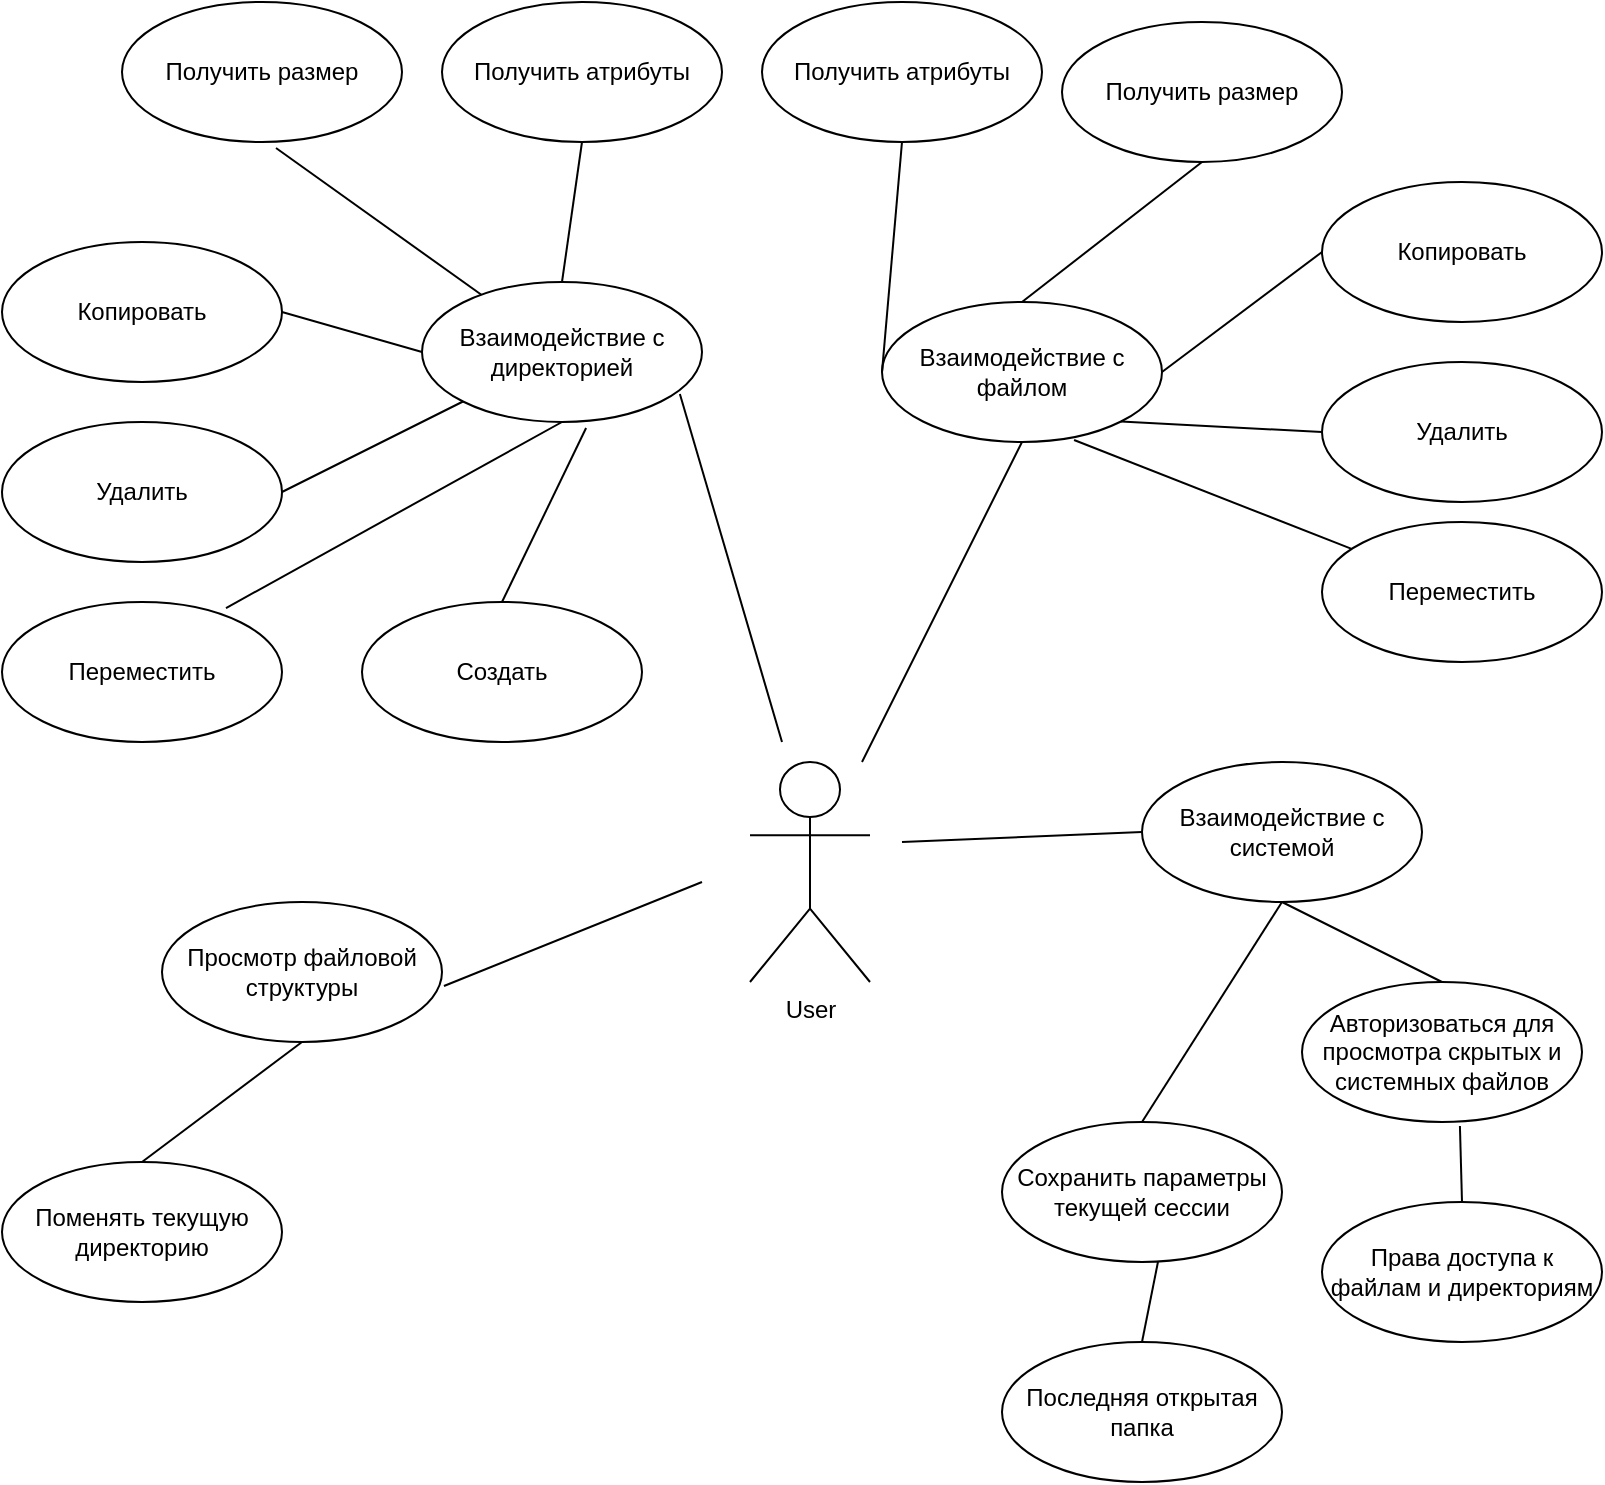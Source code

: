 <mxfile version="16.2.6" type="device" pages="3"><diagram id="1OccX6NZUnL3Q1Y5Yl3M" name="Диаграмма прецедентов"><mxGraphModel dx="2062" dy="1140" grid="1" gridSize="10" guides="1" tooltips="1" connect="1" arrows="1" fold="1" page="1" pageScale="1" pageWidth="827" pageHeight="1169" math="0" shadow="0"><root><mxCell id="0"/><mxCell id="1" parent="0"/><object label="&lt;div&gt;User&lt;/div&gt;" id="pg5x2HWU_7nbOaBpCh3G-1"><mxCell style="shape=umlActor;verticalLabelPosition=bottom;verticalAlign=top;html=1;" vertex="1" parent="1"><mxGeometry x="384" y="400" width="60" height="110" as="geometry"/></mxCell></object><mxCell id="pg5x2HWU_7nbOaBpCh3G-3" value="Просмотр файловой структуры" style="ellipse;whiteSpace=wrap;html=1;" vertex="1" parent="1"><mxGeometry x="90" y="470" width="140" height="70" as="geometry"/></mxCell><mxCell id="pg5x2HWU_7nbOaBpCh3G-4" value="Поменять текущую директорию" style="ellipse;whiteSpace=wrap;html=1;" vertex="1" parent="1"><mxGeometry x="10" y="600" width="140" height="70" as="geometry"/></mxCell><mxCell id="pg5x2HWU_7nbOaBpCh3G-5" value="" style="endArrow=none;html=1;rounded=0;entryX=1.007;entryY=0.6;entryDx=0;entryDy=0;entryPerimeter=0;" edge="1" parent="1" target="pg5x2HWU_7nbOaBpCh3G-3"><mxGeometry width="50" height="50" relative="1" as="geometry"><mxPoint x="360" y="460" as="sourcePoint"/><mxPoint x="440" y="550" as="targetPoint"/></mxGeometry></mxCell><mxCell id="pg5x2HWU_7nbOaBpCh3G-6" value="" style="endArrow=none;html=1;rounded=0;entryX=0.5;entryY=0;entryDx=0;entryDy=0;exitX=0.5;exitY=1;exitDx=0;exitDy=0;" edge="1" parent="1" source="pg5x2HWU_7nbOaBpCh3G-3" target="pg5x2HWU_7nbOaBpCh3G-4"><mxGeometry width="50" height="50" relative="1" as="geometry"><mxPoint x="390" y="600" as="sourcePoint"/><mxPoint x="440" y="550" as="targetPoint"/></mxGeometry></mxCell><mxCell id="pg5x2HWU_7nbOaBpCh3G-7" value="Взаимодействие с файлом" style="ellipse;whiteSpace=wrap;html=1;" vertex="1" parent="1"><mxGeometry x="450" y="170" width="140" height="70" as="geometry"/></mxCell><mxCell id="pg5x2HWU_7nbOaBpCh3G-8" value="" style="endArrow=none;html=1;rounded=0;entryX=0.5;entryY=1;entryDx=0;entryDy=0;" edge="1" parent="1" target="pg5x2HWU_7nbOaBpCh3G-7"><mxGeometry width="50" height="50" relative="1" as="geometry"><mxPoint x="440" y="400" as="sourcePoint"/><mxPoint x="440" y="550" as="targetPoint"/></mxGeometry></mxCell><mxCell id="pg5x2HWU_7nbOaBpCh3G-9" value="Получить атрибуты" style="ellipse;whiteSpace=wrap;html=1;" vertex="1" parent="1"><mxGeometry x="390" y="20" width="140" height="70" as="geometry"/></mxCell><mxCell id="pg5x2HWU_7nbOaBpCh3G-10" value="Получить размер" style="ellipse;whiteSpace=wrap;html=1;" vertex="1" parent="1"><mxGeometry x="540" y="30" width="140" height="70" as="geometry"/></mxCell><mxCell id="pg5x2HWU_7nbOaBpCh3G-12" value="" style="endArrow=none;html=1;rounded=0;exitX=0.5;exitY=0;exitDx=0;exitDy=0;entryX=0.5;entryY=1;entryDx=0;entryDy=0;" edge="1" parent="1" source="pg5x2HWU_7nbOaBpCh3G-7" target="pg5x2HWU_7nbOaBpCh3G-10"><mxGeometry width="50" height="50" relative="1" as="geometry"><mxPoint x="420" y="470" as="sourcePoint"/><mxPoint x="470" y="420" as="targetPoint"/></mxGeometry></mxCell><mxCell id="pg5x2HWU_7nbOaBpCh3G-13" value="" style="endArrow=none;html=1;rounded=0;entryX=0.5;entryY=1;entryDx=0;entryDy=0;exitX=0;exitY=0.5;exitDx=0;exitDy=0;" edge="1" parent="1" source="pg5x2HWU_7nbOaBpCh3G-7" target="pg5x2HWU_7nbOaBpCh3G-9"><mxGeometry width="50" height="50" relative="1" as="geometry"><mxPoint x="280" y="540" as="sourcePoint"/><mxPoint x="330" y="490" as="targetPoint"/></mxGeometry></mxCell><mxCell id="pg5x2HWU_7nbOaBpCh3G-14" value="Копировать" style="ellipse;whiteSpace=wrap;html=1;" vertex="1" parent="1"><mxGeometry x="670" y="110" width="140" height="70" as="geometry"/></mxCell><mxCell id="pg5x2HWU_7nbOaBpCh3G-15" value="Удалить" style="ellipse;whiteSpace=wrap;html=1;" vertex="1" parent="1"><mxGeometry x="670" y="200" width="140" height="70" as="geometry"/></mxCell><mxCell id="pg5x2HWU_7nbOaBpCh3G-16" value="" style="endArrow=none;html=1;rounded=0;entryX=0;entryY=0.5;entryDx=0;entryDy=0;exitX=1;exitY=1;exitDx=0;exitDy=0;" edge="1" parent="1" source="pg5x2HWU_7nbOaBpCh3G-7" target="pg5x2HWU_7nbOaBpCh3G-15"><mxGeometry width="50" height="50" relative="1" as="geometry"><mxPoint x="390" y="600" as="sourcePoint"/><mxPoint x="440" y="550" as="targetPoint"/></mxGeometry></mxCell><mxCell id="pg5x2HWU_7nbOaBpCh3G-17" value="" style="endArrow=none;html=1;rounded=0;entryX=0;entryY=0.5;entryDx=0;entryDy=0;exitX=1;exitY=0.5;exitDx=0;exitDy=0;" edge="1" parent="1" source="pg5x2HWU_7nbOaBpCh3G-7" target="pg5x2HWU_7nbOaBpCh3G-14"><mxGeometry width="50" height="50" relative="1" as="geometry"><mxPoint x="390" y="600" as="sourcePoint"/><mxPoint x="440" y="550" as="targetPoint"/></mxGeometry></mxCell><mxCell id="pg5x2HWU_7nbOaBpCh3G-18" value="&lt;div&gt;Переместить&lt;/div&gt;" style="ellipse;whiteSpace=wrap;html=1;" vertex="1" parent="1"><mxGeometry x="670" y="280" width="140" height="70" as="geometry"/></mxCell><mxCell id="pg5x2HWU_7nbOaBpCh3G-20" value="" style="endArrow=none;html=1;rounded=0;entryX=0.686;entryY=0.986;entryDx=0;entryDy=0;entryPerimeter=0;" edge="1" parent="1" source="pg5x2HWU_7nbOaBpCh3G-18" target="pg5x2HWU_7nbOaBpCh3G-7"><mxGeometry width="50" height="50" relative="1" as="geometry"><mxPoint x="390" y="600" as="sourcePoint"/><mxPoint x="440" y="550" as="targetPoint"/></mxGeometry></mxCell><mxCell id="pg5x2HWU_7nbOaBpCh3G-21" value="Взаимодействие с директорией" style="ellipse;whiteSpace=wrap;html=1;" vertex="1" parent="1"><mxGeometry x="220" y="160" width="140" height="70" as="geometry"/></mxCell><mxCell id="pg5x2HWU_7nbOaBpCh3G-22" value="" style="endArrow=none;html=1;rounded=0;entryX=0.921;entryY=0.8;entryDx=0;entryDy=0;entryPerimeter=0;" edge="1" parent="1" target="pg5x2HWU_7nbOaBpCh3G-21"><mxGeometry width="50" height="50" relative="1" as="geometry"><mxPoint x="400" y="390" as="sourcePoint"/><mxPoint x="440" y="550" as="targetPoint"/></mxGeometry></mxCell><mxCell id="pg5x2HWU_7nbOaBpCh3G-23" value="Получить атрибуты" style="ellipse;whiteSpace=wrap;html=1;" vertex="1" parent="1"><mxGeometry x="230" y="20" width="140" height="70" as="geometry"/></mxCell><mxCell id="pg5x2HWU_7nbOaBpCh3G-24" value="Получить размер" style="ellipse;whiteSpace=wrap;html=1;" vertex="1" parent="1"><mxGeometry x="70" y="20" width="140" height="70" as="geometry"/></mxCell><mxCell id="pg5x2HWU_7nbOaBpCh3G-25" value="Копировать" style="ellipse;whiteSpace=wrap;html=1;" vertex="1" parent="1"><mxGeometry x="10" y="140" width="140" height="70" as="geometry"/></mxCell><mxCell id="pg5x2HWU_7nbOaBpCh3G-26" value="Удалить" style="ellipse;whiteSpace=wrap;html=1;" vertex="1" parent="1"><mxGeometry x="10" y="230" width="140" height="70" as="geometry"/></mxCell><mxCell id="pg5x2HWU_7nbOaBpCh3G-27" value="&lt;div&gt;Переместить&lt;/div&gt;" style="ellipse;whiteSpace=wrap;html=1;" vertex="1" parent="1"><mxGeometry x="10" y="320" width="140" height="70" as="geometry"/></mxCell><mxCell id="pg5x2HWU_7nbOaBpCh3G-28" value="Создать" style="ellipse;whiteSpace=wrap;html=1;" vertex="1" parent="1"><mxGeometry x="190" y="320" width="140" height="70" as="geometry"/></mxCell><mxCell id="pg5x2HWU_7nbOaBpCh3G-29" value="" style="endArrow=none;html=1;rounded=0;entryX=0.5;entryY=1;entryDx=0;entryDy=0;exitX=0.5;exitY=0;exitDx=0;exitDy=0;" edge="1" parent="1" source="pg5x2HWU_7nbOaBpCh3G-21" target="pg5x2HWU_7nbOaBpCh3G-23"><mxGeometry width="50" height="50" relative="1" as="geometry"><mxPoint x="390" y="600" as="sourcePoint"/><mxPoint x="440" y="550" as="targetPoint"/></mxGeometry></mxCell><mxCell id="pg5x2HWU_7nbOaBpCh3G-30" value="" style="endArrow=none;html=1;rounded=0;entryX=0.55;entryY=1.043;entryDx=0;entryDy=0;entryPerimeter=0;" edge="1" parent="1" source="pg5x2HWU_7nbOaBpCh3G-21" target="pg5x2HWU_7nbOaBpCh3G-24"><mxGeometry width="50" height="50" relative="1" as="geometry"><mxPoint x="390" y="600" as="sourcePoint"/><mxPoint x="440" y="550" as="targetPoint"/></mxGeometry></mxCell><mxCell id="pg5x2HWU_7nbOaBpCh3G-31" value="" style="endArrow=none;html=1;rounded=0;entryX=1;entryY=0.5;entryDx=0;entryDy=0;exitX=0;exitY=0.5;exitDx=0;exitDy=0;" edge="1" parent="1" source="pg5x2HWU_7nbOaBpCh3G-21" target="pg5x2HWU_7nbOaBpCh3G-25"><mxGeometry width="50" height="50" relative="1" as="geometry"><mxPoint x="390" y="600" as="sourcePoint"/><mxPoint x="440" y="550" as="targetPoint"/></mxGeometry></mxCell><mxCell id="pg5x2HWU_7nbOaBpCh3G-32" value="" style="endArrow=none;html=1;rounded=0;entryX=1;entryY=0.5;entryDx=0;entryDy=0;" edge="1" parent="1" source="pg5x2HWU_7nbOaBpCh3G-21" target="pg5x2HWU_7nbOaBpCh3G-26"><mxGeometry width="50" height="50" relative="1" as="geometry"><mxPoint x="390" y="600" as="sourcePoint"/><mxPoint x="440" y="550" as="targetPoint"/></mxGeometry></mxCell><mxCell id="pg5x2HWU_7nbOaBpCh3G-33" value="" style="endArrow=none;html=1;rounded=0;entryX=0.5;entryY=1;entryDx=0;entryDy=0;exitX=0.8;exitY=0.043;exitDx=0;exitDy=0;exitPerimeter=0;" edge="1" parent="1" source="pg5x2HWU_7nbOaBpCh3G-27" target="pg5x2HWU_7nbOaBpCh3G-21"><mxGeometry width="50" height="50" relative="1" as="geometry"><mxPoint x="390" y="600" as="sourcePoint"/><mxPoint x="440" y="550" as="targetPoint"/></mxGeometry></mxCell><mxCell id="pg5x2HWU_7nbOaBpCh3G-34" value="" style="endArrow=none;html=1;rounded=0;entryX=0.586;entryY=1.043;entryDx=0;entryDy=0;entryPerimeter=0;exitX=0.5;exitY=0;exitDx=0;exitDy=0;" edge="1" parent="1" source="pg5x2HWU_7nbOaBpCh3G-28" target="pg5x2HWU_7nbOaBpCh3G-21"><mxGeometry width="50" height="50" relative="1" as="geometry"><mxPoint x="260" y="310" as="sourcePoint"/><mxPoint x="440" y="550" as="targetPoint"/></mxGeometry></mxCell><mxCell id="pg5x2HWU_7nbOaBpCh3G-35" value="&lt;div&gt;Взаимодействие с системой&lt;/div&gt;" style="ellipse;whiteSpace=wrap;html=1;" vertex="1" parent="1"><mxGeometry x="580" y="400" width="140" height="70" as="geometry"/></mxCell><mxCell id="pg5x2HWU_7nbOaBpCh3G-36" value="" style="endArrow=none;html=1;rounded=0;entryX=0;entryY=0.5;entryDx=0;entryDy=0;" edge="1" parent="1" target="pg5x2HWU_7nbOaBpCh3G-35"><mxGeometry width="50" height="50" relative="1" as="geometry"><mxPoint x="460" y="440" as="sourcePoint"/><mxPoint x="440" y="550" as="targetPoint"/></mxGeometry></mxCell><mxCell id="pg5x2HWU_7nbOaBpCh3G-37" value="" style="endArrow=none;html=1;rounded=0;entryX=0.5;entryY=1;entryDx=0;entryDy=0;exitX=0.5;exitY=0;exitDx=0;exitDy=0;" edge="1" parent="1" source="pg5x2HWU_7nbOaBpCh3G-38" target="pg5x2HWU_7nbOaBpCh3G-35"><mxGeometry width="50" height="50" relative="1" as="geometry"><mxPoint x="390" y="600" as="sourcePoint"/><mxPoint x="440" y="550" as="targetPoint"/></mxGeometry></mxCell><mxCell id="pg5x2HWU_7nbOaBpCh3G-38" value="Авторизоваться для просмотра скрытых и системных файлов" style="ellipse;whiteSpace=wrap;html=1;" vertex="1" parent="1"><mxGeometry x="660" y="510" width="140" height="70" as="geometry"/></mxCell><mxCell id="pg5x2HWU_7nbOaBpCh3G-39" value="Сохранить параметры текущей сессии" style="ellipse;whiteSpace=wrap;html=1;" vertex="1" parent="1"><mxGeometry x="510" y="580" width="140" height="70" as="geometry"/></mxCell><mxCell id="pg5x2HWU_7nbOaBpCh3G-40" value="" style="endArrow=none;html=1;rounded=0;entryX=0.5;entryY=1;entryDx=0;entryDy=0;exitX=0.5;exitY=0;exitDx=0;exitDy=0;" edge="1" parent="1" source="pg5x2HWU_7nbOaBpCh3G-39" target="pg5x2HWU_7nbOaBpCh3G-35"><mxGeometry width="50" height="50" relative="1" as="geometry"><mxPoint x="390" y="600" as="sourcePoint"/><mxPoint x="440" y="550" as="targetPoint"/></mxGeometry></mxCell><mxCell id="pg5x2HWU_7nbOaBpCh3G-41" value="Последняя открытая папка" style="ellipse;whiteSpace=wrap;html=1;" vertex="1" parent="1"><mxGeometry x="510" y="690" width="140" height="70" as="geometry"/></mxCell><mxCell id="pg5x2HWU_7nbOaBpCh3G-42" value="Права доступа к файлам и директориям" style="ellipse;whiteSpace=wrap;html=1;" vertex="1" parent="1"><mxGeometry x="670" y="620" width="140" height="70" as="geometry"/></mxCell><mxCell id="pg5x2HWU_7nbOaBpCh3G-43" value="" style="endArrow=none;html=1;rounded=0;entryX=0.557;entryY=1;entryDx=0;entryDy=0;entryPerimeter=0;exitX=0.5;exitY=0;exitDx=0;exitDy=0;" edge="1" parent="1" source="pg5x2HWU_7nbOaBpCh3G-41" target="pg5x2HWU_7nbOaBpCh3G-39"><mxGeometry width="50" height="50" relative="1" as="geometry"><mxPoint x="390" y="600" as="sourcePoint"/><mxPoint x="440" y="550" as="targetPoint"/></mxGeometry></mxCell><mxCell id="pg5x2HWU_7nbOaBpCh3G-44" value="" style="endArrow=none;html=1;rounded=0;entryX=0.564;entryY=1.029;entryDx=0;entryDy=0;entryPerimeter=0;exitX=0.5;exitY=0;exitDx=0;exitDy=0;" edge="1" parent="1" source="pg5x2HWU_7nbOaBpCh3G-42" target="pg5x2HWU_7nbOaBpCh3G-38"><mxGeometry width="50" height="50" relative="1" as="geometry"><mxPoint x="390" y="600" as="sourcePoint"/><mxPoint x="440" y="550" as="targetPoint"/></mxGeometry></mxCell></root></mxGraphModel></diagram><diagram id="FsC2NDEb4_Baem4bePqQ" name="Диаграмма классов"><mxGraphModel dx="2062" dy="1140" grid="1" gridSize="10" guides="1" tooltips="1" connect="1" arrows="1" fold="1" page="1" pageScale="1" pageWidth="827" pageHeight="1169" math="0" shadow="0"><root><mxCell id="e5HL_A_rgbNqvPzigy1--0"/><mxCell id="e5HL_A_rgbNqvPzigy1--1" parent="e5HL_A_rgbNqvPzigy1--0"/><mxCell id="e5HL_A_rgbNqvPzigy1--2" value="User" style="swimlane;fontStyle=1;align=center;verticalAlign=top;childLayout=stackLayout;horizontal=1;startSize=26;horizontalStack=0;resizeParent=1;resizeParentMax=0;resizeLast=0;collapsible=1;marginBottom=0;" vertex="1" parent="e5HL_A_rgbNqvPzigy1--1"><mxGeometry x="440" y="540" width="160" height="130" as="geometry"/></mxCell><mxCell id="e5HL_A_rgbNqvPzigy1--3" value="+ Name: string&#xA;+ Password: string" style="text;strokeColor=none;fillColor=none;align=left;verticalAlign=top;spacingLeft=4;spacingRight=4;overflow=hidden;rotatable=0;points=[[0,0.5],[1,0.5]];portConstraint=eastwest;" vertex="1" parent="e5HL_A_rgbNqvPzigy1--2"><mxGeometry y="26" width="160" height="44" as="geometry"/></mxCell><mxCell id="e5HL_A_rgbNqvPzigy1--4" value="" style="line;strokeWidth=1;fillColor=none;align=left;verticalAlign=middle;spacingTop=-1;spacingLeft=3;spacingRight=3;rotatable=0;labelPosition=right;points=[];portConstraint=eastwest;" vertex="1" parent="e5HL_A_rgbNqvPzigy1--2"><mxGeometry y="70" width="160" height="8" as="geometry"/></mxCell><mxCell id="e5HL_A_rgbNqvPzigy1--5" value="+ Add(string, string): void&#xA;+ LogIn (string,string) : bool&#xA;+ Delete (User): void&#xA;" style="text;strokeColor=none;fillColor=none;align=left;verticalAlign=top;spacingLeft=4;spacingRight=4;overflow=hidden;rotatable=0;points=[[0,0.5],[1,0.5]];portConstraint=eastwest;" vertex="1" parent="e5HL_A_rgbNqvPzigy1--2"><mxGeometry y="78" width="160" height="52" as="geometry"/></mxCell><mxCell id="e5HL_A_rgbNqvPzigy1--6" value="File" style="swimlane;fontStyle=1;align=center;verticalAlign=top;childLayout=stackLayout;horizontal=1;startSize=26;horizontalStack=0;resizeParent=1;resizeParentMax=0;resizeLast=0;collapsible=1;marginBottom=0;" vertex="1" parent="e5HL_A_rgbNqvPzigy1--1"><mxGeometry x="90" y="275" width="160" height="150" as="geometry"/></mxCell><mxCell id="e5HL_A_rgbNqvPzigy1--7" value="+ Name: string&#xA;+ Size: int&#xA;+ Hidden: bool&#xA;+ ReadOnly: bool&#xA;" style="text;strokeColor=none;fillColor=none;align=left;verticalAlign=top;spacingLeft=4;spacingRight=4;overflow=hidden;rotatable=0;points=[[0,0.5],[1,0.5]];portConstraint=eastwest;" vertex="1" parent="e5HL_A_rgbNqvPzigy1--6"><mxGeometry y="26" width="160" height="64" as="geometry"/></mxCell><mxCell id="e5HL_A_rgbNqvPzigy1--8" value="" style="line;strokeWidth=1;fillColor=none;align=left;verticalAlign=middle;spacingTop=-1;spacingLeft=3;spacingRight=3;rotatable=0;labelPosition=right;points=[];portConstraint=eastwest;" vertex="1" parent="e5HL_A_rgbNqvPzigy1--6"><mxGeometry y="90" width="160" height="8" as="geometry"/></mxCell><mxCell id="e5HL_A_rgbNqvPzigy1--9" value="+ Move(string): void&#xA;+ Delete (string) : void&#xA;+ Copy (string): void&#xA;" style="text;strokeColor=none;fillColor=none;align=left;verticalAlign=top;spacingLeft=4;spacingRight=4;overflow=hidden;rotatable=0;points=[[0,0.5],[1,0.5]];portConstraint=eastwest;" vertex="1" parent="e5HL_A_rgbNqvPzigy1--6"><mxGeometry y="98" width="160" height="52" as="geometry"/></mxCell><mxCell id="e5HL_A_rgbNqvPzigy1--10" value="Directory" style="swimlane;fontStyle=1;align=center;verticalAlign=top;childLayout=stackLayout;horizontal=1;startSize=26;horizontalStack=0;resizeParent=1;resizeParentMax=0;resizeLast=0;collapsible=1;marginBottom=0;" vertex="1" parent="e5HL_A_rgbNqvPzigy1--1"><mxGeometry x="640" y="200" width="160" height="140" as="geometry"/></mxCell><mxCell id="e5HL_A_rgbNqvPzigy1--11" value="+ Name: string&#xA;+ Size: int&#xA;+ Hidden: bool&#xA;" style="text;strokeColor=none;fillColor=none;align=left;verticalAlign=top;spacingLeft=4;spacingRight=4;overflow=hidden;rotatable=0;points=[[0,0.5],[1,0.5]];portConstraint=eastwest;" vertex="1" parent="e5HL_A_rgbNqvPzigy1--10"><mxGeometry y="26" width="160" height="54" as="geometry"/></mxCell><mxCell id="e5HL_A_rgbNqvPzigy1--12" value="" style="line;strokeWidth=1;fillColor=none;align=left;verticalAlign=middle;spacingTop=-1;spacingLeft=3;spacingRight=3;rotatable=0;labelPosition=right;points=[];portConstraint=eastwest;" vertex="1" parent="e5HL_A_rgbNqvPzigy1--10"><mxGeometry y="80" width="160" height="8" as="geometry"/></mxCell><mxCell id="e5HL_A_rgbNqvPzigy1--13" value="+ Move(string): void&#xA;+ Delete (string) : void&#xA;+ Copy (string): void&#xA;" style="text;strokeColor=none;fillColor=none;align=left;verticalAlign=top;spacingLeft=4;spacingRight=4;overflow=hidden;rotatable=0;points=[[0,0.5],[1,0.5]];portConstraint=eastwest;" vertex="1" parent="e5HL_A_rgbNqvPzigy1--10"><mxGeometry y="88" width="160" height="52" as="geometry"/></mxCell><mxCell id="fU1i7PsUS628dY6NBxDt-0" value="CurrentParameters" style="swimlane;fontStyle=1;align=center;verticalAlign=top;childLayout=stackLayout;horizontal=1;startSize=26;horizontalStack=0;resizeParent=1;resizeParentMax=0;resizeLast=0;collapsible=1;marginBottom=0;" vertex="1" parent="e5HL_A_rgbNqvPzigy1--1"><mxGeometry x="70" y="540" width="200" height="130" as="geometry"/></mxCell><mxCell id="fU1i7PsUS628dY6NBxDt-1" value="+ LastDirectory: string&#xA;+ Authorized: bool&#xA;&#xA;" style="text;strokeColor=none;fillColor=none;align=left;verticalAlign=top;spacingLeft=4;spacingRight=4;overflow=hidden;rotatable=0;points=[[0,0.5],[1,0.5]];portConstraint=eastwest;" vertex="1" parent="fU1i7PsUS628dY6NBxDt-0"><mxGeometry y="26" width="200" height="44" as="geometry"/></mxCell><mxCell id="fU1i7PsUS628dY6NBxDt-2" value="" style="line;strokeWidth=1;fillColor=none;align=left;verticalAlign=middle;spacingTop=-1;spacingLeft=3;spacingRight=3;rotatable=0;labelPosition=right;points=[];portConstraint=eastwest;" vertex="1" parent="fU1i7PsUS628dY6NBxDt-0"><mxGeometry y="70" width="200" height="8" as="geometry"/></mxCell><mxCell id="fU1i7PsUS628dY6NBxDt-3" value="+ SaveCurrentParameters(): void&#xA;&#xA;" style="text;strokeColor=none;fillColor=none;align=left;verticalAlign=top;spacingLeft=4;spacingRight=4;overflow=hidden;rotatable=0;points=[[0,0.5],[1,0.5]];portConstraint=eastwest;" vertex="1" parent="fU1i7PsUS628dY6NBxDt-0"><mxGeometry y="78" width="200" height="52" as="geometry"/></mxCell><mxCell id="1fO08HNmhed3Yl4QxaxN-5" value="Relation" style="endArrow=open;html=1;endSize=12;startArrow=diamondThin;startSize=14;startFill=0;edgeStyle=orthogonalEdgeStyle;rounded=0;exitX=0.013;exitY=0.154;exitDx=0;exitDy=0;exitPerimeter=0;" edge="1" parent="e5HL_A_rgbNqvPzigy1--1" source="e5HL_A_rgbNqvPzigy1--2"><mxGeometry relative="1" as="geometry"><mxPoint x="340" y="800" as="sourcePoint"/><mxPoint x="280" y="560" as="targetPoint"/></mxGeometry></mxCell><mxCell id="1fO08HNmhed3Yl4QxaxN-6" value="0..1" style="edgeLabel;resizable=0;html=1;align=left;verticalAlign=top;" connectable="0" vertex="1" parent="1fO08HNmhed3Yl4QxaxN-5"><mxGeometry x="-1" relative="1" as="geometry"><mxPoint x="-28" y="-30" as="offset"/></mxGeometry></mxCell><mxCell id="1fO08HNmhed3Yl4QxaxN-7" value="1" style="edgeLabel;resizable=0;html=1;align=right;verticalAlign=top;" connectable="0" vertex="1" parent="1fO08HNmhed3Yl4QxaxN-5"><mxGeometry x="1" relative="1" as="geometry"/></mxCell><mxCell id="1fO08HNmhed3Yl4QxaxN-11" value="Relation" style="endArrow=open;html=1;endSize=12;startArrow=diamondThin;startSize=14;startFill=0;edgeStyle=orthogonalEdgeStyle;rounded=0;exitX=0.5;exitY=0;exitDx=0;exitDy=0;" edge="1" parent="e5HL_A_rgbNqvPzigy1--1" source="e5HL_A_rgbNqvPzigy1--2" target="e5HL_A_rgbNqvPzigy1--6"><mxGeometry relative="1" as="geometry"><mxPoint x="520" y="520" as="sourcePoint"/><mxPoint x="260" y="290" as="targetPoint"/></mxGeometry></mxCell><mxCell id="1fO08HNmhed3Yl4QxaxN-12" value="0..1" style="edgeLabel;resizable=0;html=1;align=left;verticalAlign=top;" connectable="0" vertex="1" parent="1fO08HNmhed3Yl4QxaxN-11"><mxGeometry x="-1" relative="1" as="geometry"><mxPoint x="-30" y="-30" as="offset"/></mxGeometry></mxCell><mxCell id="1fO08HNmhed3Yl4QxaxN-16" value="Relation" style="endArrow=open;html=1;endSize=12;startArrow=diamondThin;startSize=14;startFill=0;edgeStyle=orthogonalEdgeStyle;rounded=0;entryX=0;entryY=0.121;entryDx=0;entryDy=0;entryPerimeter=0;exitX=0.75;exitY=0;exitDx=0;exitDy=0;" edge="1" parent="e5HL_A_rgbNqvPzigy1--1" source="e5HL_A_rgbNqvPzigy1--2" target="e5HL_A_rgbNqvPzigy1--10"><mxGeometry relative="1" as="geometry"><mxPoint x="330" y="580" as="sourcePoint"/><mxPoint x="490" y="580" as="targetPoint"/></mxGeometry></mxCell><mxCell id="1fO08HNmhed3Yl4QxaxN-17" value="0..1" style="edgeLabel;resizable=0;html=1;align=left;verticalAlign=top;" connectable="0" vertex="1" parent="1fO08HNmhed3Yl4QxaxN-16"><mxGeometry x="-1" relative="1" as="geometry"><mxPoint x="10" y="-30" as="offset"/></mxGeometry></mxCell></root></mxGraphModel></diagram><diagram id="mbAv6YVx_6MZTyS-kyq4" name="Диаграмма взаимодействия"><mxGraphModel dx="2062" dy="1140" grid="1" gridSize="10" guides="1" tooltips="1" connect="1" arrows="1" fold="1" page="1" pageScale="1" pageWidth="827" pageHeight="1169" math="0" shadow="0"><root><mxCell id="0H5eLRZThxYXSZBM8uRz-0"/><mxCell id="0H5eLRZThxYXSZBM8uRz-1" parent="0H5eLRZThxYXSZBM8uRz-0"/><mxCell id="0H5eLRZThxYXSZBM8uRz-3" value="" style="shape=umlLifeline;participant=umlActor;perimeter=lifelinePerimeter;whiteSpace=wrap;html=1;container=1;collapsible=0;recursiveResize=0;verticalAlign=top;spacingTop=36;outlineConnect=0;" vertex="1" parent="0H5eLRZThxYXSZBM8uRz-1"><mxGeometry x="10" width="20" height="470" as="geometry"/></mxCell><mxCell id="0H5eLRZThxYXSZBM8uRz-4" value=":БлокАвторизации" style="shape=umlLifeline;perimeter=lifelinePerimeter;whiteSpace=wrap;html=1;container=1;collapsible=0;recursiveResize=0;outlineConnect=0;" vertex="1" parent="0H5eLRZThxYXSZBM8uRz-1"><mxGeometry x="80" width="110" height="470" as="geometry"/></mxCell><mxCell id="0H5eLRZThxYXSZBM8uRz-8" value="Отправить логин/пароль" style="html=1;verticalAlign=bottom;endArrow=block;rounded=0;" edge="1" parent="0H5eLRZThxYXSZBM8uRz-4" source="0H5eLRZThxYXSZBM8uRz-3"><mxGeometry width="80" relative="1" as="geometry"><mxPoint x="-30" y="110" as="sourcePoint"/><mxPoint x="50" y="110" as="targetPoint"/></mxGeometry></mxCell><mxCell id="0H5eLRZThxYXSZBM8uRz-9" value="" style="html=1;points=[];perimeter=orthogonalPerimeter;" vertex="1" parent="0H5eLRZThxYXSZBM8uRz-4"><mxGeometry x="50" y="110" width="10" height="340" as="geometry"/></mxCell><mxCell id="0H5eLRZThxYXSZBM8uRz-10" value="return" style="html=1;verticalAlign=bottom;endArrow=open;dashed=1;endSize=8;rounded=0;exitX=-0.2;exitY=1.003;exitDx=0;exitDy=0;exitPerimeter=0;" edge="1" parent="0H5eLRZThxYXSZBM8uRz-1" source="0H5eLRZThxYXSZBM8uRz-9"><mxGeometry relative="1" as="geometry"><mxPoint x="100" y="450" as="sourcePoint"/><mxPoint x="20" y="450" as="targetPoint"/></mxGeometry></mxCell><mxCell id="0H5eLRZThxYXSZBM8uRz-11" value=":БлокОбработкиФайловДиректорий" style="shape=umlLifeline;perimeter=lifelinePerimeter;whiteSpace=wrap;html=1;container=1;collapsible=0;recursiveResize=0;outlineConnect=0;" vertex="1" parent="0H5eLRZThxYXSZBM8uRz-1"><mxGeometry x="210" width="210" height="470" as="geometry"/></mxCell><mxCell id="0H5eLRZThxYXSZBM8uRz-15" value="Обработать запрос пользователя" style="html=1;verticalAlign=bottom;endArrow=block;rounded=0;" edge="1" parent="0H5eLRZThxYXSZBM8uRz-11" source="0H5eLRZThxYXSZBM8uRz-4"><mxGeometry width="80" relative="1" as="geometry"><mxPoint x="10" y="170" as="sourcePoint"/><mxPoint x="100" y="170" as="targetPoint"/></mxGeometry></mxCell><mxCell id="0H5eLRZThxYXSZBM8uRz-16" value="" style="html=1;points=[];perimeter=orthogonalPerimeter;" vertex="1" parent="0H5eLRZThxYXSZBM8uRz-11"><mxGeometry x="100" y="180" width="10" height="50" as="geometry"/></mxCell><mxCell id="0H5eLRZThxYXSZBM8uRz-17" value="return" style="html=1;verticalAlign=bottom;endArrow=open;dashed=1;endSize=8;rounded=0;" edge="1" parent="0H5eLRZThxYXSZBM8uRz-1" source="0H5eLRZThxYXSZBM8uRz-11" target="0H5eLRZThxYXSZBM8uRz-4"><mxGeometry relative="1" as="geometry"><mxPoint x="280" y="320" as="sourcePoint"/><mxPoint x="200" y="320" as="targetPoint"/></mxGeometry></mxCell></root></mxGraphModel></diagram></mxfile>